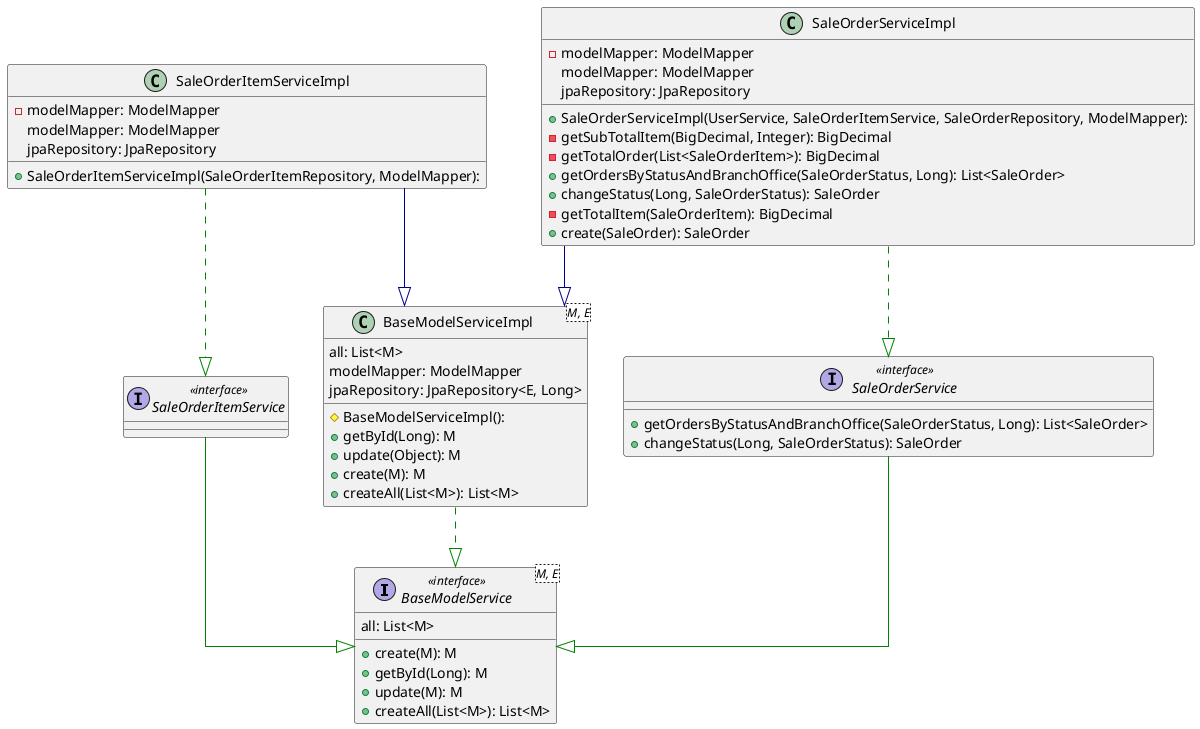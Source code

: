 @startuml

top to bottom direction
skinparam linetype ortho

interface BaseModelService<M, E> << interface >> {
  + create(M): M
  + getById(Long): M
  + update(M): M
  + createAll(List<M>): List<M>
   all: List<M>
}
class BaseModelServiceImpl<M, E> {
  # BaseModelServiceImpl():
  + getById(Long): M
  + update(Object): M
  + create(M): M
  + createAll(List<M>): List<M>
   all: List<M>
   modelMapper: ModelMapper
   jpaRepository: JpaRepository<E, Long>
}
interface SaleOrderItemService << interface >>
class SaleOrderItemServiceImpl {
  + SaleOrderItemServiceImpl(SaleOrderItemRepository, ModelMapper):
  - modelMapper: ModelMapper
   modelMapper: ModelMapper
   jpaRepository: JpaRepository
}
interface SaleOrderService << interface >> {
  + getOrdersByStatusAndBranchOffice(SaleOrderStatus, Long): List<SaleOrder>
  + changeStatus(Long, SaleOrderStatus): SaleOrder
}
class SaleOrderServiceImpl {
  + SaleOrderServiceImpl(UserService, SaleOrderItemService, SaleOrderRepository, ModelMapper):
  - modelMapper: ModelMapper
  - getSubTotalItem(BigDecimal, Integer): BigDecimal
  - getTotalOrder(List<SaleOrderItem>): BigDecimal
  + getOrdersByStatusAndBranchOffice(SaleOrderStatus, Long): List<SaleOrder>
  + changeStatus(Long, SaleOrderStatus): SaleOrder
  - getTotalItem(SaleOrderItem): BigDecimal
  + create(SaleOrder): SaleOrder
   modelMapper: ModelMapper
   jpaRepository: JpaRepository
}

BaseModelServiceImpl      -[#008200,dashed]-^  BaseModelService
SaleOrderItemService      -[#008200,plain]-^  BaseModelService
SaleOrderItemServiceImpl  -[#000082,plain]-^  BaseModelServiceImpl
SaleOrderItemServiceImpl  -[#008200,dashed]-^  SaleOrderItemService
SaleOrderService          -[#008200,plain]-^  BaseModelService
SaleOrderServiceImpl      -[#000082,plain]-^  BaseModelServiceImpl
SaleOrderServiceImpl      -[#008200,dashed]-^  SaleOrderService
@enduml
